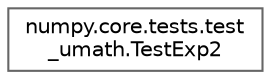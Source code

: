 digraph "Graphical Class Hierarchy"
{
 // LATEX_PDF_SIZE
  bgcolor="transparent";
  edge [fontname=Helvetica,fontsize=10,labelfontname=Helvetica,labelfontsize=10];
  node [fontname=Helvetica,fontsize=10,shape=box,height=0.2,width=0.4];
  rankdir="LR";
  Node0 [id="Node000000",label="numpy.core.tests.test\l_umath.TestExp2",height=0.2,width=0.4,color="grey40", fillcolor="white", style="filled",URL="$d1/d8a/classnumpy_1_1core_1_1tests_1_1test__umath_1_1TestExp2.html",tooltip=" "];
}
